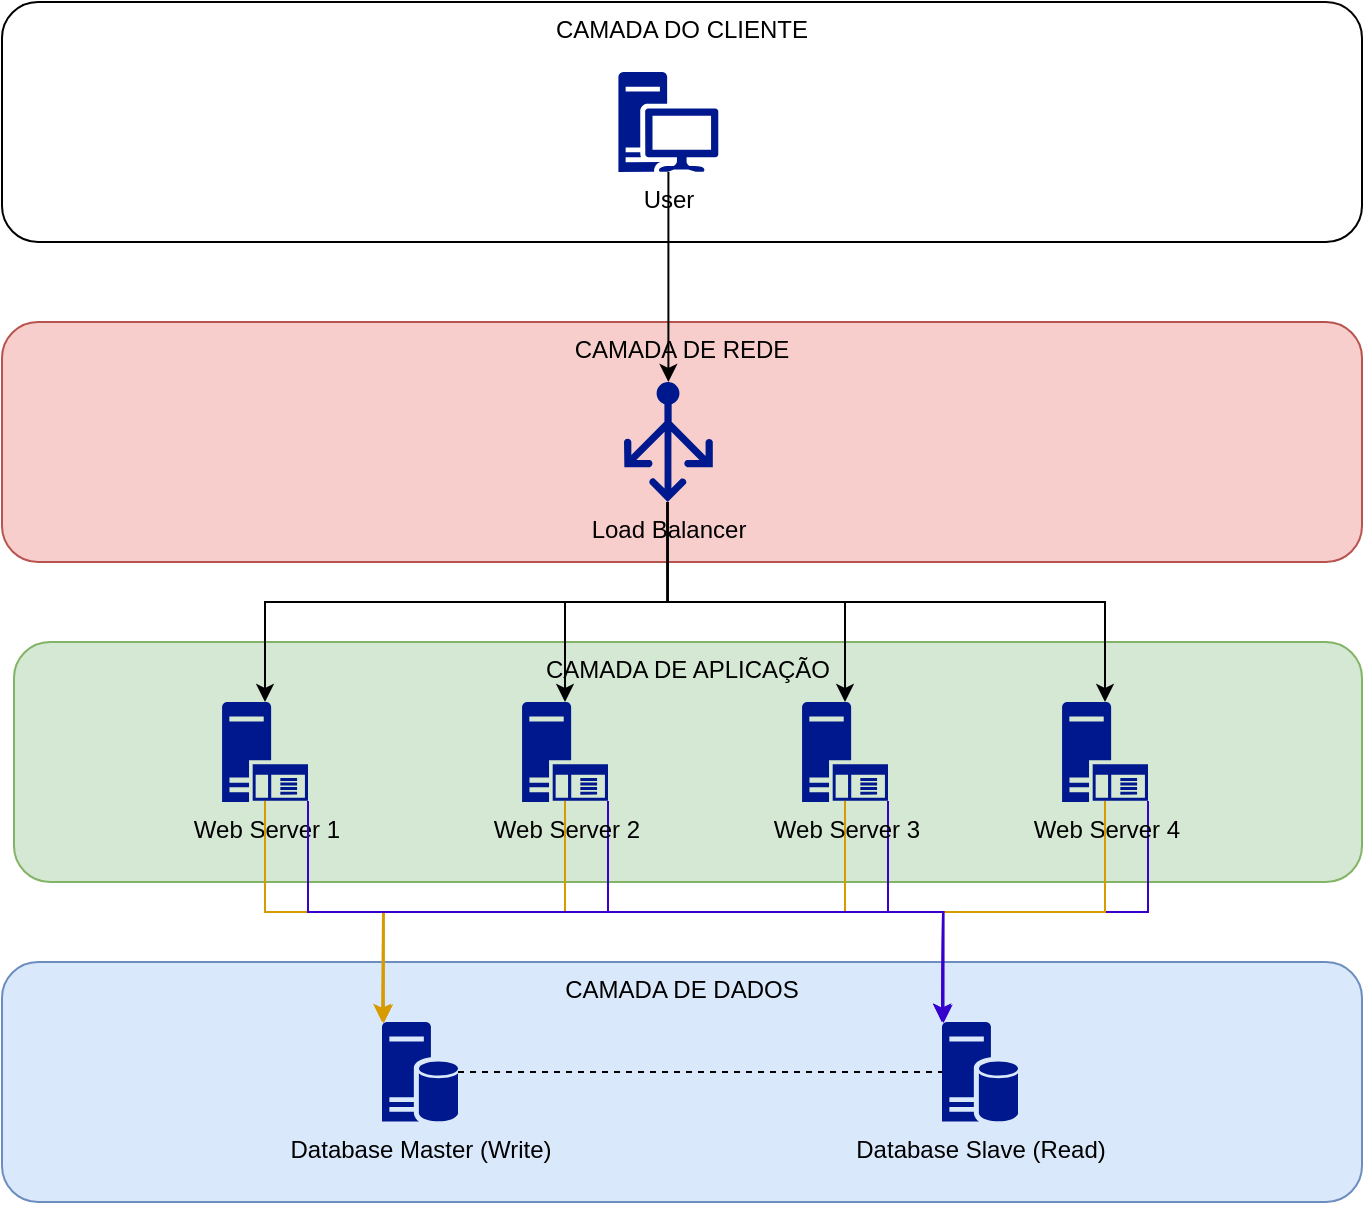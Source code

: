 <mxfile version="26.0.3">
  <diagram name="Página-1" id="VKyi8EB5Q9uoUH1Q6XIR">
    <mxGraphModel dx="1434" dy="844" grid="1" gridSize="10" guides="1" tooltips="1" connect="1" arrows="1" fold="1" page="1" pageScale="1" pageWidth="827" pageHeight="1169" math="0" shadow="0">
      <root>
        <mxCell id="0" />
        <mxCell id="1" parent="0" />
        <mxCell id="W_z0Jk9q-JvmuJH_w3dW-7" value="CAMADA DO CLIENTE" style="rounded=1;whiteSpace=wrap;html=1;verticalAlign=top;" parent="1" vertex="1">
          <mxGeometry x="80" y="40" width="680" height="120" as="geometry" />
        </mxCell>
        <mxCell id="W_z0Jk9q-JvmuJH_w3dW-8" value="CAMADA DE REDE" style="rounded=1;whiteSpace=wrap;html=1;fillColor=#f8cecc;strokeColor=#b85450;verticalAlign=top;" parent="1" vertex="1">
          <mxGeometry x="80" y="200" width="680" height="120" as="geometry" />
        </mxCell>
        <mxCell id="W_z0Jk9q-JvmuJH_w3dW-9" value="CAMADA DE APLICAÇÃO" style="rounded=1;whiteSpace=wrap;html=1;fillColor=#d5e8d4;strokeColor=#82b366;verticalAlign=top;" parent="1" vertex="1">
          <mxGeometry x="86" y="360" width="674" height="120" as="geometry" />
        </mxCell>
        <mxCell id="W_z0Jk9q-JvmuJH_w3dW-10" value="CAMADA DE DADOS" style="rounded=1;whiteSpace=wrap;html=1;fillColor=#dae8fc;strokeColor=#6c8ebf;horizontal=1;verticalAlign=top;" parent="1" vertex="1">
          <mxGeometry x="80" y="520" width="680" height="120" as="geometry" />
        </mxCell>
        <mxCell id="W_z0Jk9q-JvmuJH_w3dW-11" value="Load Balancer&lt;div&gt;&lt;br&gt;&lt;/div&gt;" style="sketch=0;aspect=fixed;pointerEvents=1;shadow=0;dashed=0;html=1;strokeColor=none;labelPosition=center;verticalLabelPosition=bottom;verticalAlign=top;align=center;fillColor=#00188D;shape=mxgraph.azure.load_balancer_generic" parent="1" vertex="1">
          <mxGeometry x="391.0" y="230" width="44.4" height="60" as="geometry" />
        </mxCell>
        <mxCell id="W_z0Jk9q-JvmuJH_w3dW-17" value="Web Server 1" style="sketch=0;aspect=fixed;pointerEvents=1;shadow=0;dashed=0;html=1;strokeColor=none;labelPosition=center;verticalLabelPosition=bottom;verticalAlign=top;align=center;fillColor=#00188D;shape=mxgraph.mscae.enterprise.application_server" parent="1" vertex="1">
          <mxGeometry x="190" y="390" width="43" height="50" as="geometry" />
        </mxCell>
        <mxCell id="W_z0Jk9q-JvmuJH_w3dW-36" style="edgeStyle=orthogonalEdgeStyle;rounded=0;orthogonalLoop=1;jettySize=auto;html=1;exitX=1;exitY=0.99;exitDx=0;exitDy=0;exitPerimeter=0;fillColor=#6a00ff;strokeColor=#3700CC;" parent="1" source="W_z0Jk9q-JvmuJH_w3dW-18" edge="1">
          <mxGeometry relative="1" as="geometry">
            <mxPoint x="550" y="550" as="targetPoint" />
          </mxGeometry>
        </mxCell>
        <mxCell id="W_z0Jk9q-JvmuJH_w3dW-18" value="Web Server 2" style="sketch=0;aspect=fixed;pointerEvents=1;shadow=0;dashed=0;html=1;strokeColor=none;labelPosition=center;verticalLabelPosition=bottom;verticalAlign=top;align=center;fillColor=#00188D;shape=mxgraph.mscae.enterprise.application_server" parent="1" vertex="1">
          <mxGeometry x="340" y="390" width="43" height="50" as="geometry" />
        </mxCell>
        <mxCell id="W_z0Jk9q-JvmuJH_w3dW-33" style="edgeStyle=orthogonalEdgeStyle;rounded=0;orthogonalLoop=1;jettySize=auto;html=1;exitX=0.5;exitY=0.99;exitDx=0;exitDy=0;exitPerimeter=0;fillColor=#ffcd28;strokeColor=#d79b00;gradientColor=#ffa500;" parent="1" source="W_z0Jk9q-JvmuJH_w3dW-19" edge="1">
          <mxGeometry relative="1" as="geometry">
            <mxPoint x="270" y="550" as="targetPoint" />
          </mxGeometry>
        </mxCell>
        <mxCell id="W_z0Jk9q-JvmuJH_w3dW-37" style="edgeStyle=orthogonalEdgeStyle;rounded=0;orthogonalLoop=1;jettySize=auto;html=1;exitX=1;exitY=0.99;exitDx=0;exitDy=0;exitPerimeter=0;fillColor=#6a00ff;strokeColor=#3700CC;" parent="1" source="W_z0Jk9q-JvmuJH_w3dW-19" edge="1">
          <mxGeometry relative="1" as="geometry">
            <mxPoint x="550" y="550" as="targetPoint" />
          </mxGeometry>
        </mxCell>
        <mxCell id="W_z0Jk9q-JvmuJH_w3dW-19" value="Web Server 3" style="sketch=0;aspect=fixed;pointerEvents=1;shadow=0;dashed=0;html=1;strokeColor=none;labelPosition=center;verticalLabelPosition=bottom;verticalAlign=top;align=center;fillColor=#00188D;shape=mxgraph.mscae.enterprise.application_server" parent="1" vertex="1">
          <mxGeometry x="480" y="390" width="43" height="50" as="geometry" />
        </mxCell>
        <mxCell id="W_z0Jk9q-JvmuJH_w3dW-38" style="edgeStyle=orthogonalEdgeStyle;rounded=0;orthogonalLoop=1;jettySize=auto;html=1;exitX=1;exitY=0.99;exitDx=0;exitDy=0;exitPerimeter=0;fillColor=#6a00ff;strokeColor=#3700CC;" parent="1" source="W_z0Jk9q-JvmuJH_w3dW-20" edge="1">
          <mxGeometry relative="1" as="geometry">
            <mxPoint x="550" y="550" as="targetPoint" />
          </mxGeometry>
        </mxCell>
        <mxCell id="W_z0Jk9q-JvmuJH_w3dW-20" value="Web Server 4&lt;div&gt;&lt;br&gt;&lt;/div&gt;" style="sketch=0;aspect=fixed;pointerEvents=1;shadow=0;dashed=0;html=1;strokeColor=none;labelPosition=center;verticalLabelPosition=bottom;verticalAlign=top;align=center;fillColor=#00188D;shape=mxgraph.mscae.enterprise.application_server" parent="1" vertex="1">
          <mxGeometry x="610" y="390" width="43" height="50" as="geometry" />
        </mxCell>
        <mxCell id="W_z0Jk9q-JvmuJH_w3dW-23" value="Database Master (Write)" style="sketch=0;aspect=fixed;pointerEvents=1;shadow=0;dashed=0;html=1;strokeColor=none;labelPosition=center;verticalLabelPosition=bottom;verticalAlign=top;align=center;fillColor=#00188D;shape=mxgraph.mscae.enterprise.database_server" parent="1" vertex="1">
          <mxGeometry x="270" y="550" width="38" height="50" as="geometry" />
        </mxCell>
        <mxCell id="W_z0Jk9q-JvmuJH_w3dW-24" value="Database Slave (Read)" style="sketch=0;aspect=fixed;pointerEvents=1;shadow=0;dashed=0;html=1;strokeColor=none;labelPosition=center;verticalLabelPosition=bottom;verticalAlign=top;align=center;fillColor=#00188D;shape=mxgraph.mscae.enterprise.database_server" parent="1" vertex="1">
          <mxGeometry x="550" y="550" width="38" height="50" as="geometry" />
        </mxCell>
        <mxCell id="W_z0Jk9q-JvmuJH_w3dW-27" style="edgeStyle=orthogonalEdgeStyle;rounded=0;orthogonalLoop=1;jettySize=auto;html=1;exitX=0.49;exitY=1;exitDx=0;exitDy=0;exitPerimeter=0;entryX=0.5;entryY=0;entryDx=0;entryDy=0;entryPerimeter=0;" parent="1" source="W_z0Jk9q-JvmuJH_w3dW-11" target="W_z0Jk9q-JvmuJH_w3dW-17" edge="1">
          <mxGeometry relative="1" as="geometry" />
        </mxCell>
        <mxCell id="W_z0Jk9q-JvmuJH_w3dW-28" style="edgeStyle=orthogonalEdgeStyle;rounded=0;orthogonalLoop=1;jettySize=auto;html=1;exitX=0.49;exitY=1;exitDx=0;exitDy=0;exitPerimeter=0;entryX=0.5;entryY=0;entryDx=0;entryDy=0;entryPerimeter=0;" parent="1" source="W_z0Jk9q-JvmuJH_w3dW-11" target="W_z0Jk9q-JvmuJH_w3dW-18" edge="1">
          <mxGeometry relative="1" as="geometry" />
        </mxCell>
        <mxCell id="W_z0Jk9q-JvmuJH_w3dW-29" style="edgeStyle=orthogonalEdgeStyle;rounded=0;orthogonalLoop=1;jettySize=auto;html=1;exitX=0.49;exitY=1;exitDx=0;exitDy=0;exitPerimeter=0;entryX=0.5;entryY=0;entryDx=0;entryDy=0;entryPerimeter=0;" parent="1" source="W_z0Jk9q-JvmuJH_w3dW-11" target="W_z0Jk9q-JvmuJH_w3dW-19" edge="1">
          <mxGeometry relative="1" as="geometry" />
        </mxCell>
        <mxCell id="W_z0Jk9q-JvmuJH_w3dW-30" style="edgeStyle=orthogonalEdgeStyle;rounded=0;orthogonalLoop=1;jettySize=auto;html=1;exitX=0.49;exitY=1;exitDx=0;exitDy=0;exitPerimeter=0;entryX=0.5;entryY=0;entryDx=0;entryDy=0;entryPerimeter=0;" parent="1" source="W_z0Jk9q-JvmuJH_w3dW-11" target="W_z0Jk9q-JvmuJH_w3dW-20" edge="1">
          <mxGeometry relative="1" as="geometry" />
        </mxCell>
        <mxCell id="W_z0Jk9q-JvmuJH_w3dW-31" style="edgeStyle=orthogonalEdgeStyle;rounded=0;orthogonalLoop=1;jettySize=auto;html=1;exitX=0.5;exitY=0.99;exitDx=0;exitDy=0;exitPerimeter=0;entryX=0.02;entryY=0.01;entryDx=0;entryDy=0;entryPerimeter=0;fillColor=#ffcd28;strokeColor=#d79b00;gradientColor=#ffa500;" parent="1" source="W_z0Jk9q-JvmuJH_w3dW-17" target="W_z0Jk9q-JvmuJH_w3dW-23" edge="1">
          <mxGeometry relative="1" as="geometry" />
        </mxCell>
        <mxCell id="W_z0Jk9q-JvmuJH_w3dW-32" style="edgeStyle=orthogonalEdgeStyle;rounded=0;orthogonalLoop=1;jettySize=auto;html=1;exitX=0.5;exitY=0.99;exitDx=0;exitDy=0;exitPerimeter=0;entryX=0.02;entryY=0.01;entryDx=0;entryDy=0;entryPerimeter=0;fillColor=#ffcd28;strokeColor=#d79b00;gradientColor=#ffa500;" parent="1" source="W_z0Jk9q-JvmuJH_w3dW-18" target="W_z0Jk9q-JvmuJH_w3dW-23" edge="1">
          <mxGeometry relative="1" as="geometry" />
        </mxCell>
        <mxCell id="W_z0Jk9q-JvmuJH_w3dW-34" style="edgeStyle=orthogonalEdgeStyle;rounded=0;orthogonalLoop=1;jettySize=auto;html=1;exitX=0.5;exitY=0.99;exitDx=0;exitDy=0;exitPerimeter=0;entryX=0.02;entryY=0.01;entryDx=0;entryDy=0;entryPerimeter=0;fillColor=#ffcd28;strokeColor=#d79b00;gradientColor=#ffa500;" parent="1" source="W_z0Jk9q-JvmuJH_w3dW-20" target="W_z0Jk9q-JvmuJH_w3dW-23" edge="1">
          <mxGeometry relative="1" as="geometry" />
        </mxCell>
        <mxCell id="W_z0Jk9q-JvmuJH_w3dW-35" style="edgeStyle=orthogonalEdgeStyle;rounded=0;orthogonalLoop=1;jettySize=auto;html=1;exitX=1;exitY=0.99;exitDx=0;exitDy=0;exitPerimeter=0;entryX=0.02;entryY=0.01;entryDx=0;entryDy=0;entryPerimeter=0;fillColor=#6a00ff;strokeColor=#3700CC;" parent="1" source="W_z0Jk9q-JvmuJH_w3dW-17" target="W_z0Jk9q-JvmuJH_w3dW-24" edge="1">
          <mxGeometry relative="1" as="geometry">
            <Array as="points">
              <mxPoint x="233" y="495" />
              <mxPoint x="551" y="495" />
            </Array>
          </mxGeometry>
        </mxCell>
        <mxCell id="W_z0Jk9q-JvmuJH_w3dW-40" value="" style="endArrow=none;dashed=1;html=1;rounded=0;entryX=0;entryY=0.5;entryDx=0;entryDy=0;entryPerimeter=0;exitX=1;exitY=0.5;exitDx=0;exitDy=0;exitPerimeter=0;" parent="1" source="W_z0Jk9q-JvmuJH_w3dW-23" target="W_z0Jk9q-JvmuJH_w3dW-24" edge="1">
          <mxGeometry width="50" height="50" relative="1" as="geometry">
            <mxPoint x="308" y="580" as="sourcePoint" />
            <mxPoint x="358" y="530" as="targetPoint" />
          </mxGeometry>
        </mxCell>
        <mxCell id="W_z0Jk9q-JvmuJH_w3dW-41" value="User" style="sketch=0;aspect=fixed;pointerEvents=1;shadow=0;dashed=0;html=1;strokeColor=none;labelPosition=center;verticalLabelPosition=bottom;verticalAlign=top;align=center;fillColor=#00188D;shape=mxgraph.mscae.enterprise.workstation_client" parent="1" vertex="1">
          <mxGeometry x="388.2" y="75" width="50" height="50" as="geometry" />
        </mxCell>
        <mxCell id="W_z0Jk9q-JvmuJH_w3dW-42" style="edgeStyle=orthogonalEdgeStyle;rounded=0;orthogonalLoop=1;jettySize=auto;html=1;exitX=0.5;exitY=1;exitDx=0;exitDy=0;exitPerimeter=0;entryX=0.5;entryY=0;entryDx=0;entryDy=0;entryPerimeter=0;" parent="1" source="W_z0Jk9q-JvmuJH_w3dW-41" target="W_z0Jk9q-JvmuJH_w3dW-11" edge="1">
          <mxGeometry relative="1" as="geometry" />
        </mxCell>
      </root>
    </mxGraphModel>
  </diagram>
</mxfile>
